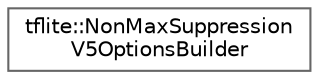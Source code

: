 digraph "Graphical Class Hierarchy"
{
 // LATEX_PDF_SIZE
  bgcolor="transparent";
  edge [fontname=Helvetica,fontsize=10,labelfontname=Helvetica,labelfontsize=10];
  node [fontname=Helvetica,fontsize=10,shape=box,height=0.2,width=0.4];
  rankdir="LR";
  Node0 [id="Node000000",label="tflite::NonMaxSuppression\lV5OptionsBuilder",height=0.2,width=0.4,color="grey40", fillcolor="white", style="filled",URL="$structtflite_1_1_non_max_suppression_v5_options_builder.html",tooltip=" "];
}
